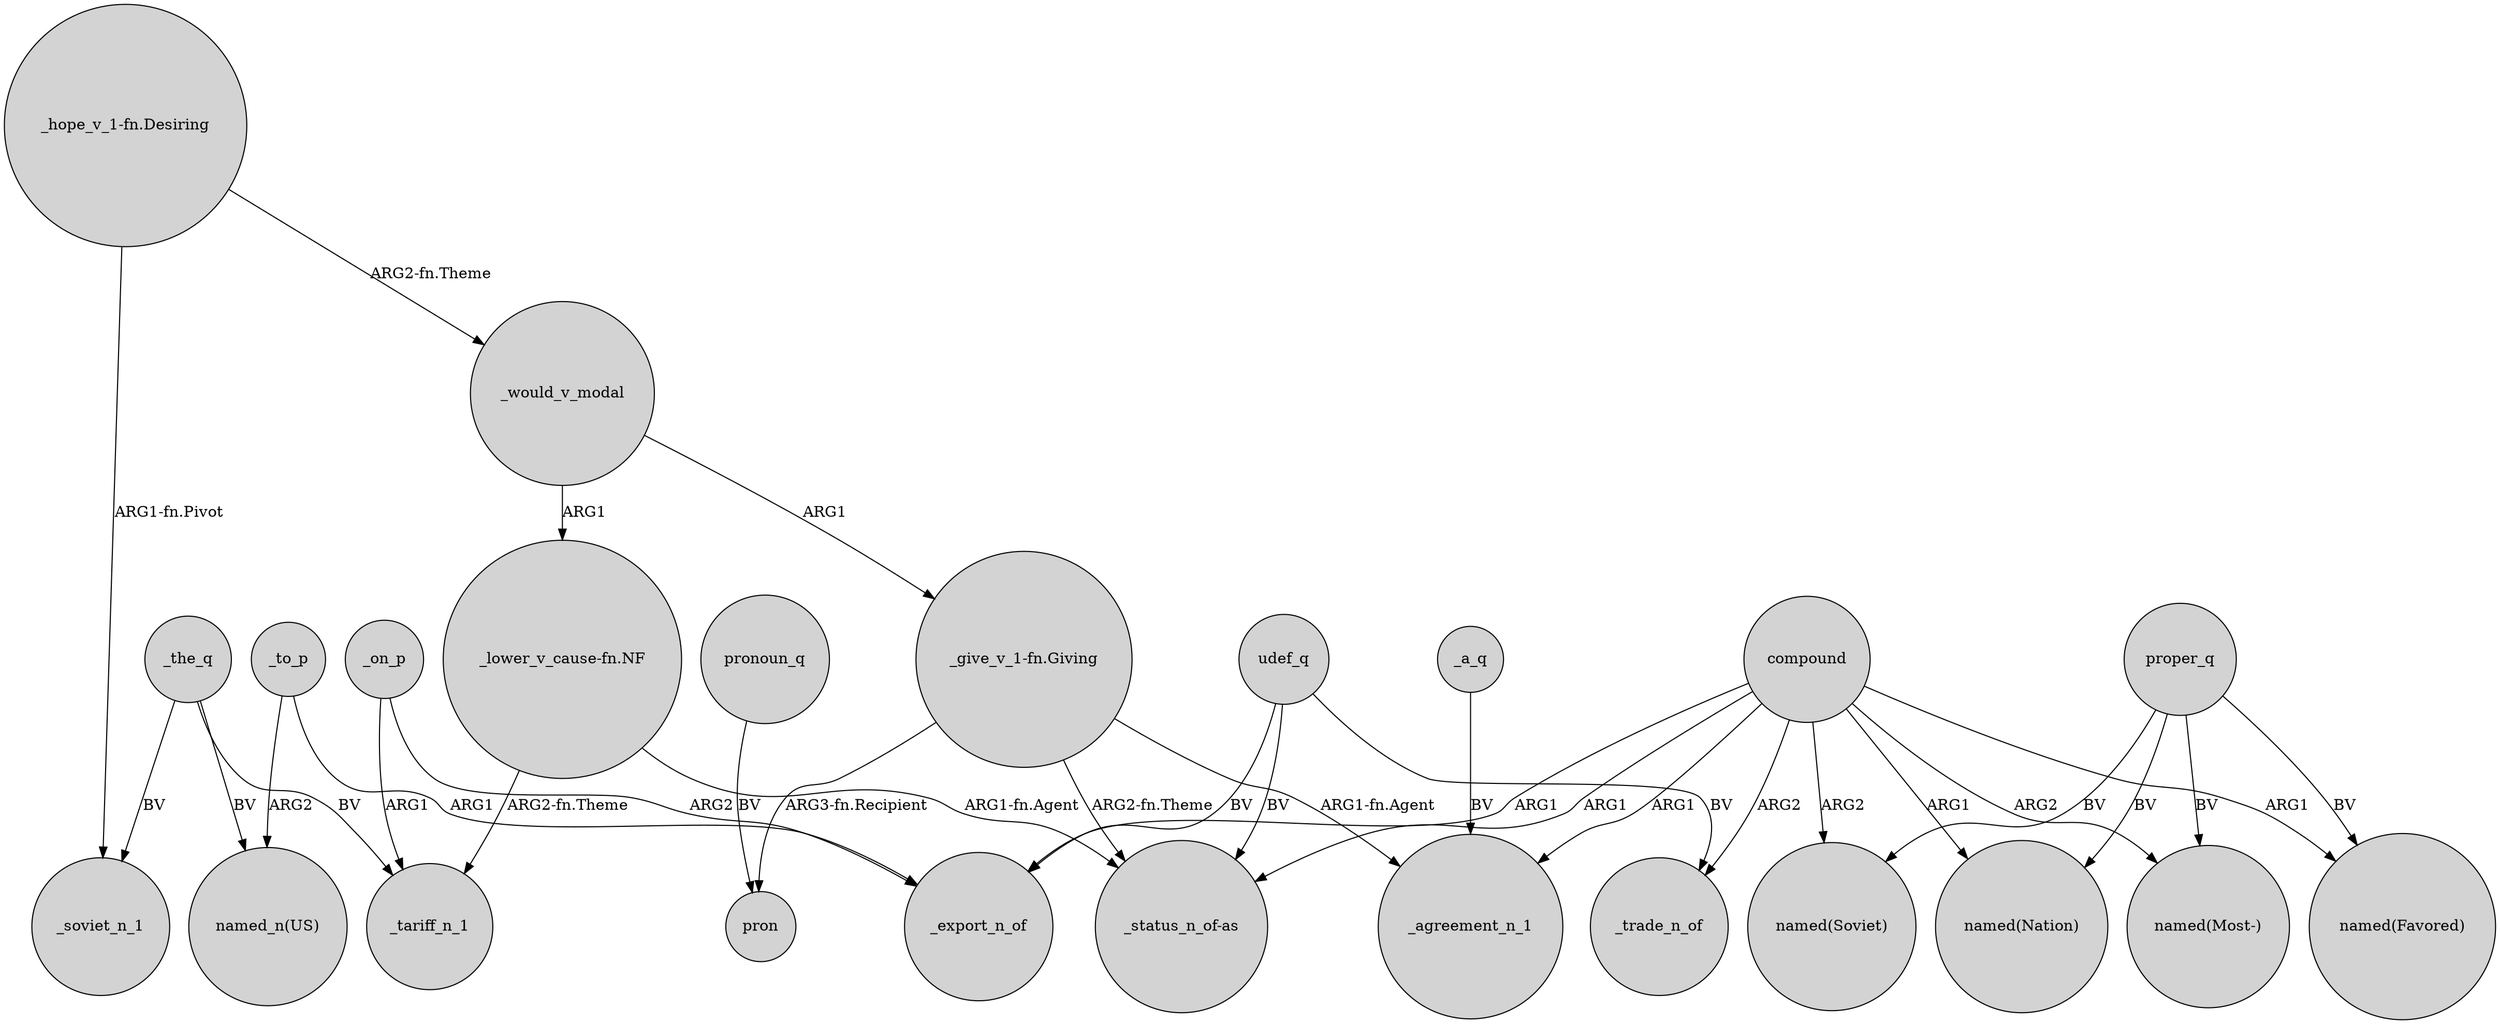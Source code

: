 digraph {
	node [shape=circle style=filled]
	_to_p -> _export_n_of [label=ARG1]
	udef_q -> _trade_n_of [label=BV]
	compound -> "_status_n_of-as" [label=ARG1]
	proper_q -> "named(Nation)" [label=BV]
	compound -> "named(Favored)" [label=ARG1]
	"_give_v_1-fn.Giving" -> "_status_n_of-as" [label="ARG2-fn.Theme"]
	proper_q -> "named(Most-)" [label=BV]
	_the_q -> _soviet_n_1 [label=BV]
	proper_q -> "named(Soviet)" [label=BV]
	proper_q -> "named(Favored)" [label=BV]
	_to_p -> "named_n(US)" [label=ARG2]
	_the_q -> "named_n(US)" [label=BV]
	compound -> _export_n_of [label=ARG1]
	"_hope_v_1-fn.Desiring" -> _soviet_n_1 [label="ARG1-fn.Pivot"]
	pronoun_q -> pron [label=BV]
	"_lower_v_cause-fn.NF" -> "_status_n_of-as" [label="ARG1-fn.Agent"]
	_would_v_modal -> "_give_v_1-fn.Giving" [label=ARG1]
	"_give_v_1-fn.Giving" -> _agreement_n_1 [label="ARG1-fn.Agent"]
	_a_q -> _agreement_n_1 [label=BV]
	compound -> _trade_n_of [label=ARG2]
	compound -> "named(Nation)" [label=ARG1]
	udef_q -> "_status_n_of-as" [label=BV]
	compound -> _agreement_n_1 [label=ARG1]
	compound -> "named(Soviet)" [label=ARG2]
	_the_q -> _tariff_n_1 [label=BV]
	udef_q -> _export_n_of [label=BV]
	_on_p -> _tariff_n_1 [label=ARG1]
	compound -> "named(Most-)" [label=ARG2]
	"_lower_v_cause-fn.NF" -> _tariff_n_1 [label="ARG2-fn.Theme"]
	"_hope_v_1-fn.Desiring" -> _would_v_modal [label="ARG2-fn.Theme"]
	_on_p -> _export_n_of [label=ARG2]
	"_give_v_1-fn.Giving" -> pron [label="ARG3-fn.Recipient"]
	_would_v_modal -> "_lower_v_cause-fn.NF" [label=ARG1]
}
